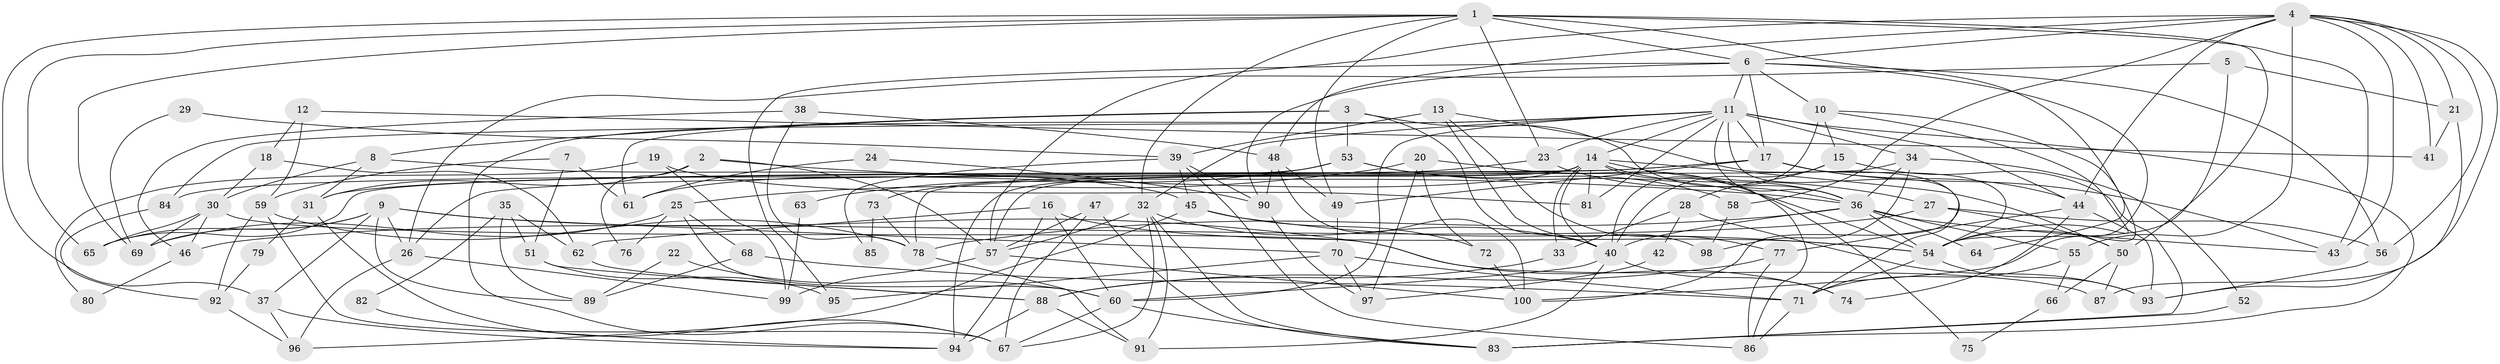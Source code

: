// original degree distribution, {2: 0.11428571428571428, 4: 0.30714285714285716, 5: 0.20714285714285716, 3: 0.25, 6: 0.09285714285714286, 7: 0.02857142857142857}
// Generated by graph-tools (version 1.1) at 2025/51/03/04/25 22:51:19]
// undirected, 100 vertices, 229 edges
graph export_dot {
  node [color=gray90,style=filled];
  1;
  2;
  3;
  4;
  5;
  6;
  7;
  8;
  9;
  10;
  11;
  12;
  13;
  14;
  15;
  16;
  17;
  18;
  19;
  20;
  21;
  22;
  23;
  24;
  25;
  26;
  27;
  28;
  29;
  30;
  31;
  32;
  33;
  34;
  35;
  36;
  37;
  38;
  39;
  40;
  41;
  42;
  43;
  44;
  45;
  46;
  47;
  48;
  49;
  50;
  51;
  52;
  53;
  54;
  55;
  56;
  57;
  58;
  59;
  60;
  61;
  62;
  63;
  64;
  65;
  66;
  67;
  68;
  69;
  70;
  71;
  72;
  73;
  74;
  75;
  76;
  77;
  78;
  79;
  80;
  81;
  82;
  83;
  84;
  85;
  86;
  87;
  88;
  89;
  90;
  91;
  92;
  93;
  94;
  95;
  96;
  97;
  98;
  99;
  100;
  1 -- 6 [weight=1.0];
  1 -- 23 [weight=1.0];
  1 -- 32 [weight=1.0];
  1 -- 37 [weight=1.0];
  1 -- 43 [weight=2.0];
  1 -- 49 [weight=1.0];
  1 -- 50 [weight=1.0];
  1 -- 54 [weight=1.0];
  1 -- 65 [weight=1.0];
  1 -- 69 [weight=1.0];
  2 -- 31 [weight=1.0];
  2 -- 36 [weight=1.0];
  2 -- 57 [weight=1.0];
  2 -- 76 [weight=1.0];
  3 -- 8 [weight=1.0];
  3 -- 36 [weight=1.0];
  3 -- 40 [weight=1.0];
  3 -- 53 [weight=1.0];
  3 -- 61 [weight=1.0];
  4 -- 6 [weight=1.0];
  4 -- 21 [weight=1.0];
  4 -- 41 [weight=1.0];
  4 -- 43 [weight=1.0];
  4 -- 44 [weight=1.0];
  4 -- 48 [weight=1.0];
  4 -- 55 [weight=1.0];
  4 -- 56 [weight=1.0];
  4 -- 57 [weight=1.0];
  4 -- 58 [weight=1.0];
  4 -- 87 [weight=1.0];
  5 -- 21 [weight=1.0];
  5 -- 26 [weight=1.0];
  5 -- 54 [weight=1.0];
  6 -- 10 [weight=2.0];
  6 -- 11 [weight=3.0];
  6 -- 17 [weight=1.0];
  6 -- 56 [weight=1.0];
  6 -- 90 [weight=1.0];
  6 -- 95 [weight=1.0];
  6 -- 100 [weight=1.0];
  7 -- 51 [weight=1.0];
  7 -- 59 [weight=1.0];
  7 -- 61 [weight=1.0];
  8 -- 30 [weight=1.0];
  8 -- 31 [weight=1.0];
  8 -- 45 [weight=1.0];
  9 -- 26 [weight=1.0];
  9 -- 37 [weight=1.0];
  9 -- 65 [weight=1.0];
  9 -- 69 [weight=1.0];
  9 -- 70 [weight=1.0];
  9 -- 74 [weight=2.0];
  9 -- 89 [weight=1.0];
  10 -- 15 [weight=1.0];
  10 -- 40 [weight=2.0];
  10 -- 54 [weight=2.0];
  10 -- 64 [weight=1.0];
  11 -- 14 [weight=1.0];
  11 -- 17 [weight=1.0];
  11 -- 23 [weight=1.0];
  11 -- 32 [weight=1.0];
  11 -- 34 [weight=2.0];
  11 -- 36 [weight=1.0];
  11 -- 44 [weight=1.0];
  11 -- 60 [weight=1.0];
  11 -- 67 [weight=1.0];
  11 -- 81 [weight=1.0];
  11 -- 83 [weight=1.0];
  11 -- 84 [weight=1.0];
  11 -- 100 [weight=1.0];
  12 -- 18 [weight=1.0];
  12 -- 41 [weight=1.0];
  12 -- 59 [weight=1.0];
  13 -- 39 [weight=1.0];
  13 -- 71 [weight=1.0];
  13 -- 77 [weight=1.0];
  13 -- 98 [weight=1.0];
  14 -- 27 [weight=1.0];
  14 -- 33 [weight=1.0];
  14 -- 36 [weight=1.0];
  14 -- 40 [weight=1.0];
  14 -- 50 [weight=1.0];
  14 -- 57 [weight=1.0];
  14 -- 61 [weight=1.0];
  14 -- 78 [weight=1.0];
  14 -- 81 [weight=1.0];
  14 -- 86 [weight=1.0];
  14 -- 94 [weight=1.0];
  15 -- 28 [weight=1.0];
  15 -- 40 [weight=1.0];
  15 -- 83 [weight=1.0];
  16 -- 54 [weight=1.0];
  16 -- 60 [weight=1.0];
  16 -- 62 [weight=1.0];
  16 -- 94 [weight=1.0];
  17 -- 26 [weight=1.0];
  17 -- 31 [weight=1.0];
  17 -- 43 [weight=1.0];
  17 -- 44 [weight=1.0];
  17 -- 49 [weight=1.0];
  17 -- 54 [weight=1.0];
  18 -- 30 [weight=1.0];
  18 -- 62 [weight=1.0];
  19 -- 80 [weight=1.0];
  19 -- 81 [weight=1.0];
  19 -- 99 [weight=1.0];
  20 -- 25 [weight=1.0];
  20 -- 72 [weight=1.0];
  20 -- 75 [weight=1.0];
  20 -- 97 [weight=1.0];
  21 -- 41 [weight=1.0];
  21 -- 93 [weight=1.0];
  22 -- 60 [weight=1.0];
  22 -- 89 [weight=1.0];
  23 -- 36 [weight=1.0];
  23 -- 73 [weight=1.0];
  24 -- 61 [weight=1.0];
  24 -- 90 [weight=1.0];
  25 -- 60 [weight=1.0];
  25 -- 68 [weight=1.0];
  25 -- 69 [weight=1.0];
  25 -- 76 [weight=1.0];
  26 -- 96 [weight=1.0];
  26 -- 99 [weight=1.0];
  27 -- 46 [weight=1.0];
  27 -- 50 [weight=1.0];
  27 -- 56 [weight=1.0];
  28 -- 33 [weight=1.0];
  28 -- 42 [weight=1.0];
  28 -- 93 [weight=1.0];
  29 -- 39 [weight=1.0];
  29 -- 69 [weight=1.0];
  30 -- 46 [weight=1.0];
  30 -- 65 [weight=1.0];
  30 -- 69 [weight=1.0];
  30 -- 87 [weight=1.0];
  31 -- 67 [weight=1.0];
  31 -- 79 [weight=1.0];
  32 -- 40 [weight=1.0];
  32 -- 57 [weight=1.0];
  32 -- 67 [weight=1.0];
  32 -- 83 [weight=1.0];
  32 -- 91 [weight=1.0];
  33 -- 88 [weight=1.0];
  34 -- 36 [weight=1.0];
  34 -- 52 [weight=1.0];
  34 -- 65 [weight=1.0];
  34 -- 98 [weight=1.0];
  35 -- 51 [weight=1.0];
  35 -- 62 [weight=1.0];
  35 -- 82 [weight=1.0];
  35 -- 89 [weight=1.0];
  36 -- 40 [weight=2.0];
  36 -- 43 [weight=1.0];
  36 -- 54 [weight=1.0];
  36 -- 55 [weight=1.0];
  36 -- 64 [weight=2.0];
  36 -- 78 [weight=1.0];
  37 -- 94 [weight=1.0];
  37 -- 96 [weight=1.0];
  38 -- 46 [weight=1.0];
  38 -- 48 [weight=1.0];
  38 -- 78 [weight=1.0];
  39 -- 45 [weight=1.0];
  39 -- 85 [weight=1.0];
  39 -- 86 [weight=1.0];
  39 -- 90 [weight=1.0];
  40 -- 60 [weight=1.0];
  40 -- 74 [weight=1.0];
  40 -- 91 [weight=1.0];
  42 -- 97 [weight=1.0];
  44 -- 74 [weight=1.0];
  44 -- 77 [weight=1.0];
  44 -- 93 [weight=1.0];
  45 -- 54 [weight=1.0];
  45 -- 72 [weight=1.0];
  45 -- 96 [weight=1.0];
  46 -- 80 [weight=1.0];
  47 -- 57 [weight=1.0];
  47 -- 67 [weight=1.0];
  47 -- 83 [weight=1.0];
  48 -- 49 [weight=1.0];
  48 -- 90 [weight=1.0];
  48 -- 100 [weight=1.0];
  49 -- 70 [weight=1.0];
  50 -- 66 [weight=1.0];
  50 -- 87 [weight=1.0];
  51 -- 88 [weight=1.0];
  51 -- 95 [weight=1.0];
  52 -- 83 [weight=1.0];
  53 -- 54 [weight=1.0];
  53 -- 58 [weight=1.0];
  53 -- 63 [weight=1.0];
  53 -- 84 [weight=1.0];
  54 -- 71 [weight=1.0];
  54 -- 93 [weight=1.0];
  55 -- 66 [weight=1.0];
  55 -- 71 [weight=1.0];
  56 -- 93 [weight=1.0];
  57 -- 99 [weight=1.0];
  57 -- 100 [weight=1.0];
  58 -- 98 [weight=1.0];
  59 -- 67 [weight=1.0];
  59 -- 78 [weight=1.0];
  59 -- 92 [weight=1.0];
  60 -- 67 [weight=1.0];
  60 -- 83 [weight=1.0];
  62 -- 88 [weight=1.0];
  63 -- 99 [weight=1.0];
  66 -- 75 [weight=1.0];
  68 -- 71 [weight=1.0];
  68 -- 89 [weight=1.0];
  70 -- 71 [weight=1.0];
  70 -- 95 [weight=1.0];
  70 -- 97 [weight=1.0];
  71 -- 86 [weight=1.0];
  72 -- 100 [weight=1.0];
  73 -- 78 [weight=1.0];
  73 -- 85 [weight=1.0];
  77 -- 86 [weight=1.0];
  77 -- 88 [weight=1.0];
  78 -- 91 [weight=1.0];
  79 -- 92 [weight=1.0];
  82 -- 94 [weight=1.0];
  84 -- 92 [weight=1.0];
  88 -- 91 [weight=1.0];
  88 -- 94 [weight=1.0];
  90 -- 97 [weight=1.0];
  92 -- 96 [weight=1.0];
}
